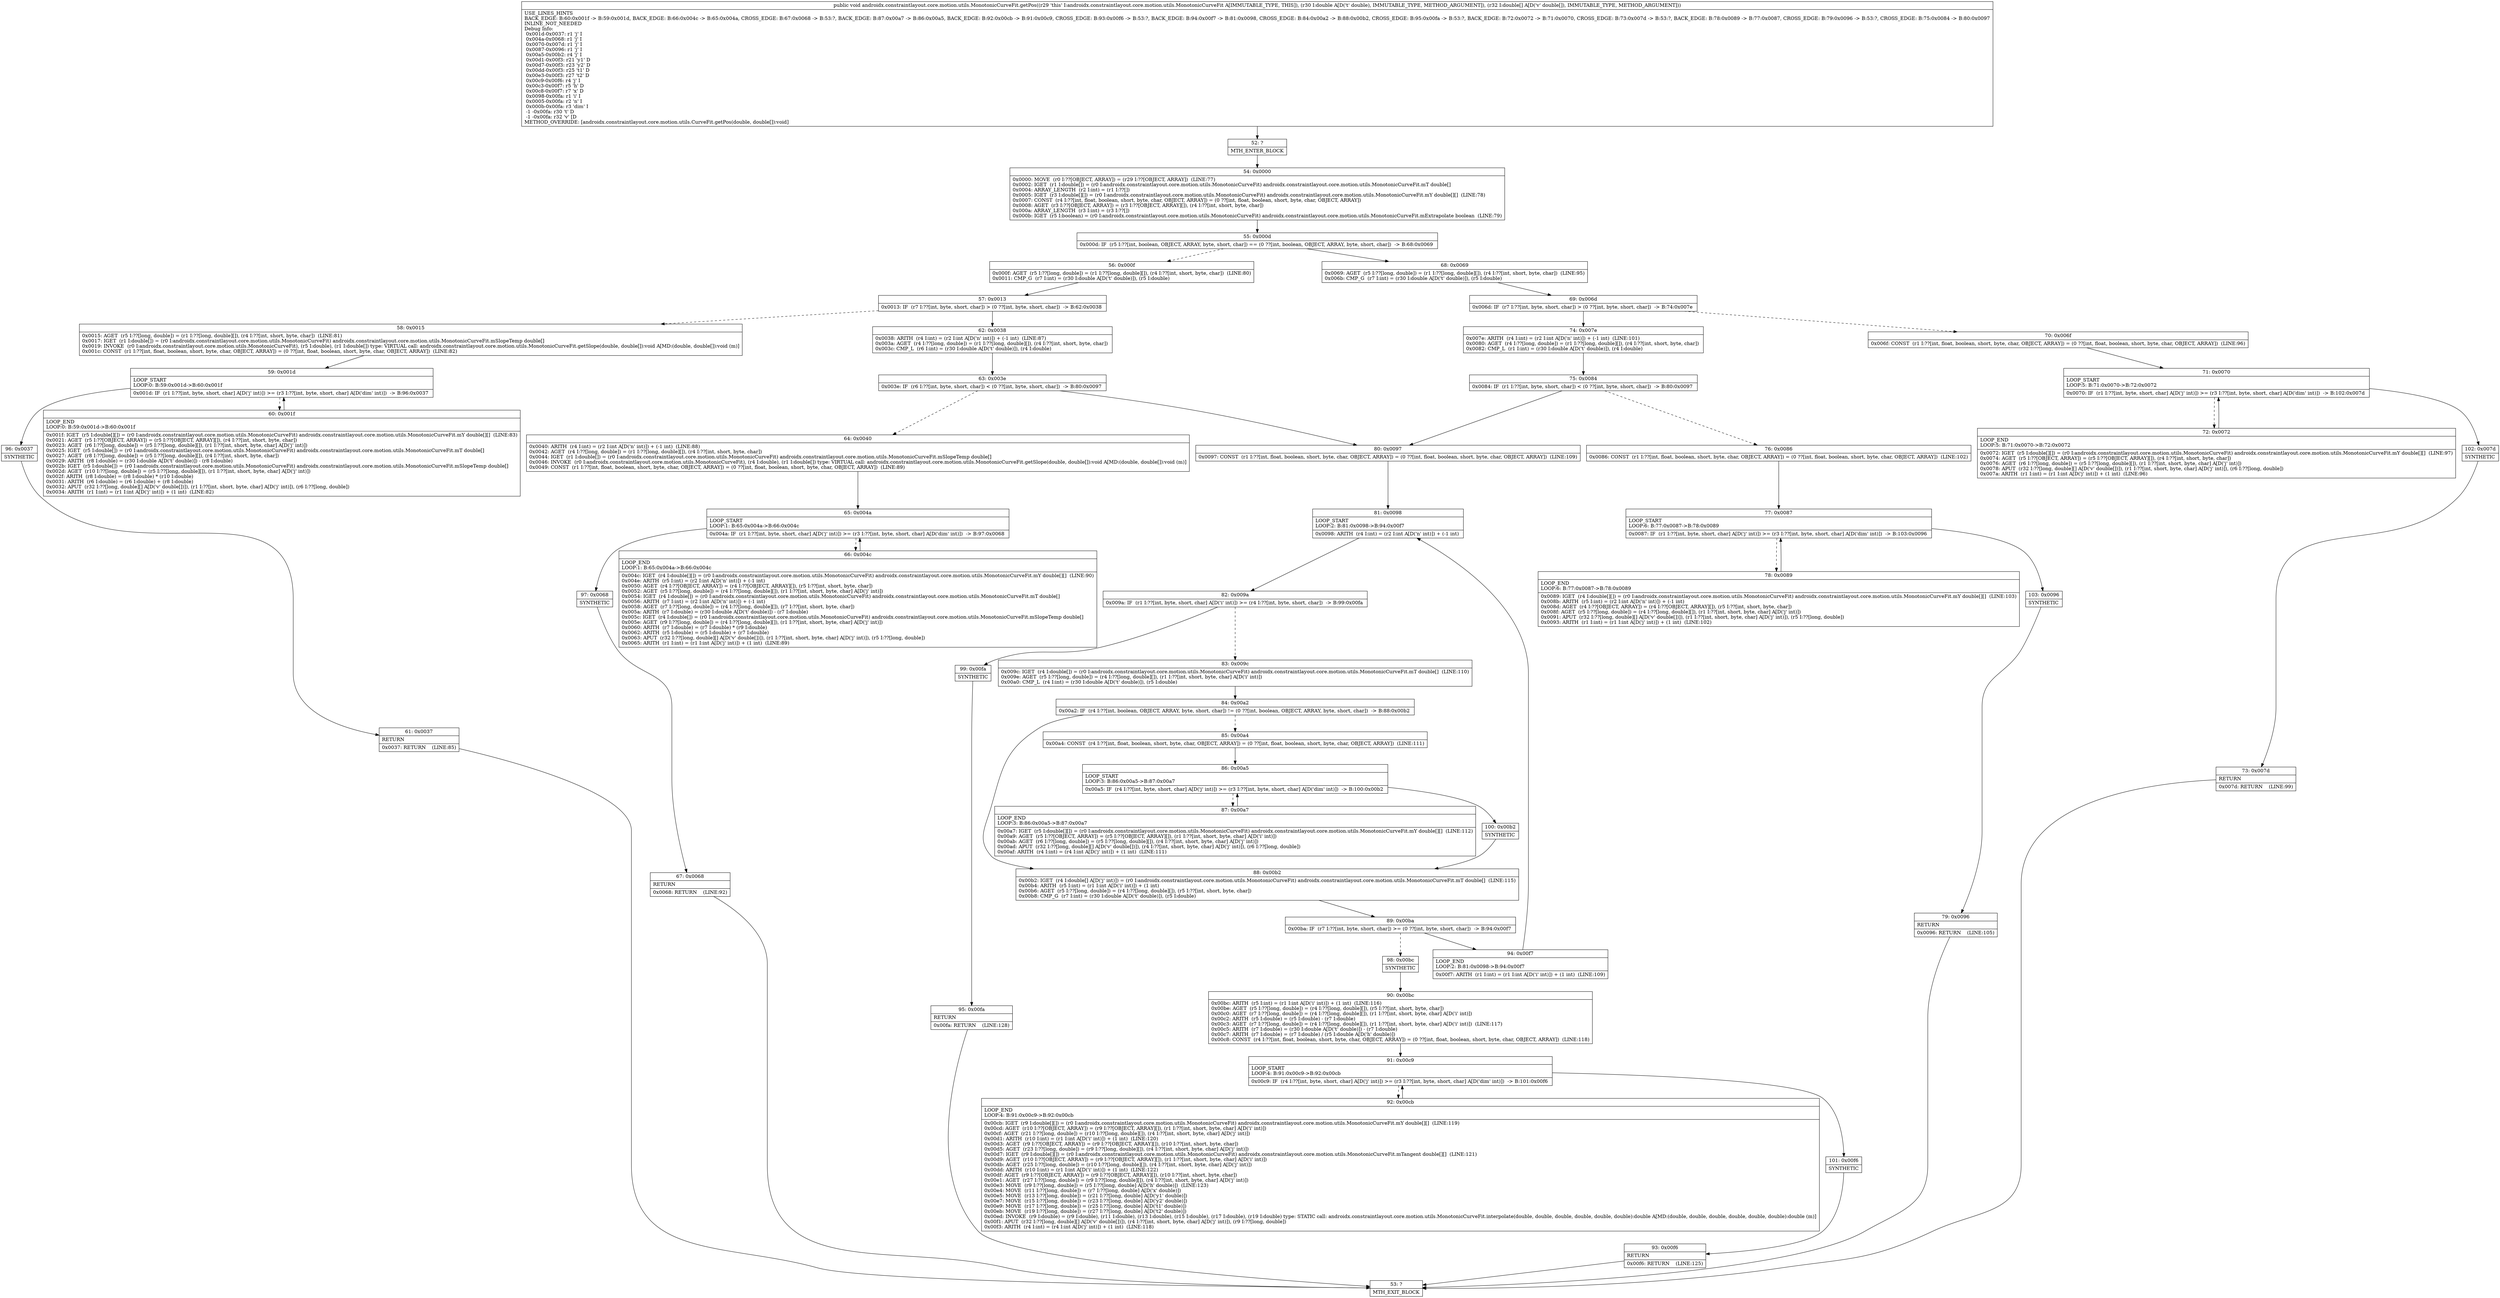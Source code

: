 digraph "CFG forandroidx.constraintlayout.core.motion.utils.MonotonicCurveFit.getPos(D[D)V" {
Node_52 [shape=record,label="{52\:\ ?|MTH_ENTER_BLOCK\l}"];
Node_54 [shape=record,label="{54\:\ 0x0000|0x0000: MOVE  (r0 I:??[OBJECT, ARRAY]) = (r29 I:??[OBJECT, ARRAY])  (LINE:77)\l0x0002: IGET  (r1 I:double[]) = (r0 I:androidx.constraintlayout.core.motion.utils.MonotonicCurveFit) androidx.constraintlayout.core.motion.utils.MonotonicCurveFit.mT double[] \l0x0004: ARRAY_LENGTH  (r2 I:int) = (r1 I:??[]) \l0x0005: IGET  (r3 I:double[][]) = (r0 I:androidx.constraintlayout.core.motion.utils.MonotonicCurveFit) androidx.constraintlayout.core.motion.utils.MonotonicCurveFit.mY double[][]  (LINE:78)\l0x0007: CONST  (r4 I:??[int, float, boolean, short, byte, char, OBJECT, ARRAY]) = (0 ??[int, float, boolean, short, byte, char, OBJECT, ARRAY]) \l0x0008: AGET  (r3 I:??[OBJECT, ARRAY]) = (r3 I:??[OBJECT, ARRAY][]), (r4 I:??[int, short, byte, char]) \l0x000a: ARRAY_LENGTH  (r3 I:int) = (r3 I:??[]) \l0x000b: IGET  (r5 I:boolean) = (r0 I:androidx.constraintlayout.core.motion.utils.MonotonicCurveFit) androidx.constraintlayout.core.motion.utils.MonotonicCurveFit.mExtrapolate boolean  (LINE:79)\l}"];
Node_55 [shape=record,label="{55\:\ 0x000d|0x000d: IF  (r5 I:??[int, boolean, OBJECT, ARRAY, byte, short, char]) == (0 ??[int, boolean, OBJECT, ARRAY, byte, short, char])  \-\> B:68:0x0069 \l}"];
Node_56 [shape=record,label="{56\:\ 0x000f|0x000f: AGET  (r5 I:??[long, double]) = (r1 I:??[long, double][]), (r4 I:??[int, short, byte, char])  (LINE:80)\l0x0011: CMP_G  (r7 I:int) = (r30 I:double A[D('t' double)]), (r5 I:double) \l}"];
Node_57 [shape=record,label="{57\:\ 0x0013|0x0013: IF  (r7 I:??[int, byte, short, char]) \> (0 ??[int, byte, short, char])  \-\> B:62:0x0038 \l}"];
Node_58 [shape=record,label="{58\:\ 0x0015|0x0015: AGET  (r5 I:??[long, double]) = (r1 I:??[long, double][]), (r4 I:??[int, short, byte, char])  (LINE:81)\l0x0017: IGET  (r1 I:double[]) = (r0 I:androidx.constraintlayout.core.motion.utils.MonotonicCurveFit) androidx.constraintlayout.core.motion.utils.MonotonicCurveFit.mSlopeTemp double[] \l0x0019: INVOKE  (r0 I:androidx.constraintlayout.core.motion.utils.MonotonicCurveFit), (r5 I:double), (r1 I:double[]) type: VIRTUAL call: androidx.constraintlayout.core.motion.utils.MonotonicCurveFit.getSlope(double, double[]):void A[MD:(double, double[]):void (m)]\l0x001c: CONST  (r1 I:??[int, float, boolean, short, byte, char, OBJECT, ARRAY]) = (0 ??[int, float, boolean, short, byte, char, OBJECT, ARRAY])  (LINE:82)\l}"];
Node_59 [shape=record,label="{59\:\ 0x001d|LOOP_START\lLOOP:0: B:59:0x001d\-\>B:60:0x001f\l|0x001d: IF  (r1 I:??[int, byte, short, char] A[D('j' int)]) \>= (r3 I:??[int, byte, short, char] A[D('dim' int)])  \-\> B:96:0x0037 \l}"];
Node_60 [shape=record,label="{60\:\ 0x001f|LOOP_END\lLOOP:0: B:59:0x001d\-\>B:60:0x001f\l|0x001f: IGET  (r5 I:double[][]) = (r0 I:androidx.constraintlayout.core.motion.utils.MonotonicCurveFit) androidx.constraintlayout.core.motion.utils.MonotonicCurveFit.mY double[][]  (LINE:83)\l0x0021: AGET  (r5 I:??[OBJECT, ARRAY]) = (r5 I:??[OBJECT, ARRAY][]), (r4 I:??[int, short, byte, char]) \l0x0023: AGET  (r6 I:??[long, double]) = (r5 I:??[long, double][]), (r1 I:??[int, short, byte, char] A[D('j' int)]) \l0x0025: IGET  (r5 I:double[]) = (r0 I:androidx.constraintlayout.core.motion.utils.MonotonicCurveFit) androidx.constraintlayout.core.motion.utils.MonotonicCurveFit.mT double[] \l0x0027: AGET  (r8 I:??[long, double]) = (r5 I:??[long, double][]), (r4 I:??[int, short, byte, char]) \l0x0029: ARITH  (r8 I:double) = (r30 I:double A[D('t' double)]) \- (r8 I:double) \l0x002b: IGET  (r5 I:double[]) = (r0 I:androidx.constraintlayout.core.motion.utils.MonotonicCurveFit) androidx.constraintlayout.core.motion.utils.MonotonicCurveFit.mSlopeTemp double[] \l0x002d: AGET  (r10 I:??[long, double]) = (r5 I:??[long, double][]), (r1 I:??[int, short, byte, char] A[D('j' int)]) \l0x002f: ARITH  (r8 I:double) = (r8 I:double) * (r10 I:double) \l0x0031: ARITH  (r6 I:double) = (r6 I:double) + (r8 I:double) \l0x0032: APUT  (r32 I:??[long, double][] A[D('v' double[])]), (r1 I:??[int, short, byte, char] A[D('j' int)]), (r6 I:??[long, double]) \l0x0034: ARITH  (r1 I:int) = (r1 I:int A[D('j' int)]) + (1 int)  (LINE:82)\l}"];
Node_96 [shape=record,label="{96\:\ 0x0037|SYNTHETIC\l}"];
Node_61 [shape=record,label="{61\:\ 0x0037|RETURN\l|0x0037: RETURN    (LINE:85)\l}"];
Node_53 [shape=record,label="{53\:\ ?|MTH_EXIT_BLOCK\l}"];
Node_62 [shape=record,label="{62\:\ 0x0038|0x0038: ARITH  (r4 I:int) = (r2 I:int A[D('n' int)]) + (\-1 int)  (LINE:87)\l0x003a: AGET  (r4 I:??[long, double]) = (r1 I:??[long, double][]), (r4 I:??[int, short, byte, char]) \l0x003c: CMP_L  (r6 I:int) = (r30 I:double A[D('t' double)]), (r4 I:double) \l}"];
Node_63 [shape=record,label="{63\:\ 0x003e|0x003e: IF  (r6 I:??[int, byte, short, char]) \< (0 ??[int, byte, short, char])  \-\> B:80:0x0097 \l}"];
Node_64 [shape=record,label="{64\:\ 0x0040|0x0040: ARITH  (r4 I:int) = (r2 I:int A[D('n' int)]) + (\-1 int)  (LINE:88)\l0x0042: AGET  (r4 I:??[long, double]) = (r1 I:??[long, double][]), (r4 I:??[int, short, byte, char]) \l0x0044: IGET  (r1 I:double[]) = (r0 I:androidx.constraintlayout.core.motion.utils.MonotonicCurveFit) androidx.constraintlayout.core.motion.utils.MonotonicCurveFit.mSlopeTemp double[] \l0x0046: INVOKE  (r0 I:androidx.constraintlayout.core.motion.utils.MonotonicCurveFit), (r4 I:double), (r1 I:double[]) type: VIRTUAL call: androidx.constraintlayout.core.motion.utils.MonotonicCurveFit.getSlope(double, double[]):void A[MD:(double, double[]):void (m)]\l0x0049: CONST  (r1 I:??[int, float, boolean, short, byte, char, OBJECT, ARRAY]) = (0 ??[int, float, boolean, short, byte, char, OBJECT, ARRAY])  (LINE:89)\l}"];
Node_65 [shape=record,label="{65\:\ 0x004a|LOOP_START\lLOOP:1: B:65:0x004a\-\>B:66:0x004c\l|0x004a: IF  (r1 I:??[int, byte, short, char] A[D('j' int)]) \>= (r3 I:??[int, byte, short, char] A[D('dim' int)])  \-\> B:97:0x0068 \l}"];
Node_66 [shape=record,label="{66\:\ 0x004c|LOOP_END\lLOOP:1: B:65:0x004a\-\>B:66:0x004c\l|0x004c: IGET  (r4 I:double[][]) = (r0 I:androidx.constraintlayout.core.motion.utils.MonotonicCurveFit) androidx.constraintlayout.core.motion.utils.MonotonicCurveFit.mY double[][]  (LINE:90)\l0x004e: ARITH  (r5 I:int) = (r2 I:int A[D('n' int)]) + (\-1 int) \l0x0050: AGET  (r4 I:??[OBJECT, ARRAY]) = (r4 I:??[OBJECT, ARRAY][]), (r5 I:??[int, short, byte, char]) \l0x0052: AGET  (r5 I:??[long, double]) = (r4 I:??[long, double][]), (r1 I:??[int, short, byte, char] A[D('j' int)]) \l0x0054: IGET  (r4 I:double[]) = (r0 I:androidx.constraintlayout.core.motion.utils.MonotonicCurveFit) androidx.constraintlayout.core.motion.utils.MonotonicCurveFit.mT double[] \l0x0056: ARITH  (r7 I:int) = (r2 I:int A[D('n' int)]) + (\-1 int) \l0x0058: AGET  (r7 I:??[long, double]) = (r4 I:??[long, double][]), (r7 I:??[int, short, byte, char]) \l0x005a: ARITH  (r7 I:double) = (r30 I:double A[D('t' double)]) \- (r7 I:double) \l0x005c: IGET  (r4 I:double[]) = (r0 I:androidx.constraintlayout.core.motion.utils.MonotonicCurveFit) androidx.constraintlayout.core.motion.utils.MonotonicCurveFit.mSlopeTemp double[] \l0x005e: AGET  (r9 I:??[long, double]) = (r4 I:??[long, double][]), (r1 I:??[int, short, byte, char] A[D('j' int)]) \l0x0060: ARITH  (r7 I:double) = (r7 I:double) * (r9 I:double) \l0x0062: ARITH  (r5 I:double) = (r5 I:double) + (r7 I:double) \l0x0063: APUT  (r32 I:??[long, double][] A[D('v' double[])]), (r1 I:??[int, short, byte, char] A[D('j' int)]), (r5 I:??[long, double]) \l0x0065: ARITH  (r1 I:int) = (r1 I:int A[D('j' int)]) + (1 int)  (LINE:89)\l}"];
Node_97 [shape=record,label="{97\:\ 0x0068|SYNTHETIC\l}"];
Node_67 [shape=record,label="{67\:\ 0x0068|RETURN\l|0x0068: RETURN    (LINE:92)\l}"];
Node_80 [shape=record,label="{80\:\ 0x0097|0x0097: CONST  (r1 I:??[int, float, boolean, short, byte, char, OBJECT, ARRAY]) = (0 ??[int, float, boolean, short, byte, char, OBJECT, ARRAY])  (LINE:109)\l}"];
Node_81 [shape=record,label="{81\:\ 0x0098|LOOP_START\lLOOP:2: B:81:0x0098\-\>B:94:0x00f7\l|0x0098: ARITH  (r4 I:int) = (r2 I:int A[D('n' int)]) + (\-1 int) \l}"];
Node_82 [shape=record,label="{82\:\ 0x009a|0x009a: IF  (r1 I:??[int, byte, short, char] A[D('i' int)]) \>= (r4 I:??[int, byte, short, char])  \-\> B:99:0x00fa \l}"];
Node_83 [shape=record,label="{83\:\ 0x009c|0x009c: IGET  (r4 I:double[]) = (r0 I:androidx.constraintlayout.core.motion.utils.MonotonicCurveFit) androidx.constraintlayout.core.motion.utils.MonotonicCurveFit.mT double[]  (LINE:110)\l0x009e: AGET  (r5 I:??[long, double]) = (r4 I:??[long, double][]), (r1 I:??[int, short, byte, char] A[D('i' int)]) \l0x00a0: CMP_L  (r4 I:int) = (r30 I:double A[D('t' double)]), (r5 I:double) \l}"];
Node_84 [shape=record,label="{84\:\ 0x00a2|0x00a2: IF  (r4 I:??[int, boolean, OBJECT, ARRAY, byte, short, char]) != (0 ??[int, boolean, OBJECT, ARRAY, byte, short, char])  \-\> B:88:0x00b2 \l}"];
Node_85 [shape=record,label="{85\:\ 0x00a4|0x00a4: CONST  (r4 I:??[int, float, boolean, short, byte, char, OBJECT, ARRAY]) = (0 ??[int, float, boolean, short, byte, char, OBJECT, ARRAY])  (LINE:111)\l}"];
Node_86 [shape=record,label="{86\:\ 0x00a5|LOOP_START\lLOOP:3: B:86:0x00a5\-\>B:87:0x00a7\l|0x00a5: IF  (r4 I:??[int, byte, short, char] A[D('j' int)]) \>= (r3 I:??[int, byte, short, char] A[D('dim' int)])  \-\> B:100:0x00b2 \l}"];
Node_87 [shape=record,label="{87\:\ 0x00a7|LOOP_END\lLOOP:3: B:86:0x00a5\-\>B:87:0x00a7\l|0x00a7: IGET  (r5 I:double[][]) = (r0 I:androidx.constraintlayout.core.motion.utils.MonotonicCurveFit) androidx.constraintlayout.core.motion.utils.MonotonicCurveFit.mY double[][]  (LINE:112)\l0x00a9: AGET  (r5 I:??[OBJECT, ARRAY]) = (r5 I:??[OBJECT, ARRAY][]), (r1 I:??[int, short, byte, char] A[D('i' int)]) \l0x00ab: AGET  (r6 I:??[long, double]) = (r5 I:??[long, double][]), (r4 I:??[int, short, byte, char] A[D('j' int)]) \l0x00ad: APUT  (r32 I:??[long, double][] A[D('v' double[])]), (r4 I:??[int, short, byte, char] A[D('j' int)]), (r6 I:??[long, double]) \l0x00af: ARITH  (r4 I:int) = (r4 I:int A[D('j' int)]) + (1 int)  (LINE:111)\l}"];
Node_100 [shape=record,label="{100\:\ 0x00b2|SYNTHETIC\l}"];
Node_88 [shape=record,label="{88\:\ 0x00b2|0x00b2: IGET  (r4 I:double[] A[D('j' int)]) = (r0 I:androidx.constraintlayout.core.motion.utils.MonotonicCurveFit) androidx.constraintlayout.core.motion.utils.MonotonicCurveFit.mT double[]  (LINE:115)\l0x00b4: ARITH  (r5 I:int) = (r1 I:int A[D('i' int)]) + (1 int) \l0x00b6: AGET  (r5 I:??[long, double]) = (r4 I:??[long, double][]), (r5 I:??[int, short, byte, char]) \l0x00b8: CMP_G  (r7 I:int) = (r30 I:double A[D('t' double)]), (r5 I:double) \l}"];
Node_89 [shape=record,label="{89\:\ 0x00ba|0x00ba: IF  (r7 I:??[int, byte, short, char]) \>= (0 ??[int, byte, short, char])  \-\> B:94:0x00f7 \l}"];
Node_94 [shape=record,label="{94\:\ 0x00f7|LOOP_END\lLOOP:2: B:81:0x0098\-\>B:94:0x00f7\l|0x00f7: ARITH  (r1 I:int) = (r1 I:int A[D('i' int)]) + (1 int)  (LINE:109)\l}"];
Node_98 [shape=record,label="{98\:\ 0x00bc|SYNTHETIC\l}"];
Node_90 [shape=record,label="{90\:\ 0x00bc|0x00bc: ARITH  (r5 I:int) = (r1 I:int A[D('i' int)]) + (1 int)  (LINE:116)\l0x00be: AGET  (r5 I:??[long, double]) = (r4 I:??[long, double][]), (r5 I:??[int, short, byte, char]) \l0x00c0: AGET  (r7 I:??[long, double]) = (r4 I:??[long, double][]), (r1 I:??[int, short, byte, char] A[D('i' int)]) \l0x00c2: ARITH  (r5 I:double) = (r5 I:double) \- (r7 I:double) \l0x00c3: AGET  (r7 I:??[long, double]) = (r4 I:??[long, double][]), (r1 I:??[int, short, byte, char] A[D('i' int)])  (LINE:117)\l0x00c5: ARITH  (r7 I:double) = (r30 I:double A[D('t' double)]) \- (r7 I:double) \l0x00c7: ARITH  (r7 I:double) = (r7 I:double) \/ (r5 I:double A[D('h' double)]) \l0x00c8: CONST  (r4 I:??[int, float, boolean, short, byte, char, OBJECT, ARRAY]) = (0 ??[int, float, boolean, short, byte, char, OBJECT, ARRAY])  (LINE:118)\l}"];
Node_91 [shape=record,label="{91\:\ 0x00c9|LOOP_START\lLOOP:4: B:91:0x00c9\-\>B:92:0x00cb\l|0x00c9: IF  (r4 I:??[int, byte, short, char] A[D('j' int)]) \>= (r3 I:??[int, byte, short, char] A[D('dim' int)])  \-\> B:101:0x00f6 \l}"];
Node_92 [shape=record,label="{92\:\ 0x00cb|LOOP_END\lLOOP:4: B:91:0x00c9\-\>B:92:0x00cb\l|0x00cb: IGET  (r9 I:double[][]) = (r0 I:androidx.constraintlayout.core.motion.utils.MonotonicCurveFit) androidx.constraintlayout.core.motion.utils.MonotonicCurveFit.mY double[][]  (LINE:119)\l0x00cd: AGET  (r10 I:??[OBJECT, ARRAY]) = (r9 I:??[OBJECT, ARRAY][]), (r1 I:??[int, short, byte, char] A[D('i' int)]) \l0x00cf: AGET  (r21 I:??[long, double]) = (r10 I:??[long, double][]), (r4 I:??[int, short, byte, char] A[D('j' int)]) \l0x00d1: ARITH  (r10 I:int) = (r1 I:int A[D('i' int)]) + (1 int)  (LINE:120)\l0x00d3: AGET  (r9 I:??[OBJECT, ARRAY]) = (r9 I:??[OBJECT, ARRAY][]), (r10 I:??[int, short, byte, char]) \l0x00d5: AGET  (r23 I:??[long, double]) = (r9 I:??[long, double][]), (r4 I:??[int, short, byte, char] A[D('j' int)]) \l0x00d7: IGET  (r9 I:double[][]) = (r0 I:androidx.constraintlayout.core.motion.utils.MonotonicCurveFit) androidx.constraintlayout.core.motion.utils.MonotonicCurveFit.mTangent double[][]  (LINE:121)\l0x00d9: AGET  (r10 I:??[OBJECT, ARRAY]) = (r9 I:??[OBJECT, ARRAY][]), (r1 I:??[int, short, byte, char] A[D('i' int)]) \l0x00db: AGET  (r25 I:??[long, double]) = (r10 I:??[long, double][]), (r4 I:??[int, short, byte, char] A[D('j' int)]) \l0x00dd: ARITH  (r10 I:int) = (r1 I:int A[D('i' int)]) + (1 int)  (LINE:122)\l0x00df: AGET  (r9 I:??[OBJECT, ARRAY]) = (r9 I:??[OBJECT, ARRAY][]), (r10 I:??[int, short, byte, char]) \l0x00e1: AGET  (r27 I:??[long, double]) = (r9 I:??[long, double][]), (r4 I:??[int, short, byte, char] A[D('j' int)]) \l0x00e3: MOVE  (r9 I:??[long, double]) = (r5 I:??[long, double] A[D('h' double)])  (LINE:123)\l0x00e4: MOVE  (r11 I:??[long, double]) = (r7 I:??[long, double] A[D('x' double)]) \l0x00e5: MOVE  (r13 I:??[long, double]) = (r21 I:??[long, double] A[D('y1' double)]) \l0x00e7: MOVE  (r15 I:??[long, double]) = (r23 I:??[long, double] A[D('y2' double)]) \l0x00e9: MOVE  (r17 I:??[long, double]) = (r25 I:??[long, double] A[D('t1' double)]) \l0x00eb: MOVE  (r19 I:??[long, double]) = (r27 I:??[long, double] A[D('t2' double)]) \l0x00ed: INVOKE  (r9 I:double) = (r9 I:double), (r11 I:double), (r13 I:double), (r15 I:double), (r17 I:double), (r19 I:double) type: STATIC call: androidx.constraintlayout.core.motion.utils.MonotonicCurveFit.interpolate(double, double, double, double, double, double):double A[MD:(double, double, double, double, double, double):double (m)]\l0x00f1: APUT  (r32 I:??[long, double][] A[D('v' double[])]), (r4 I:??[int, short, byte, char] A[D('j' int)]), (r9 I:??[long, double]) \l0x00f3: ARITH  (r4 I:int) = (r4 I:int A[D('j' int)]) + (1 int)  (LINE:118)\l}"];
Node_101 [shape=record,label="{101\:\ 0x00f6|SYNTHETIC\l}"];
Node_93 [shape=record,label="{93\:\ 0x00f6|RETURN\l|0x00f6: RETURN    (LINE:125)\l}"];
Node_99 [shape=record,label="{99\:\ 0x00fa|SYNTHETIC\l}"];
Node_95 [shape=record,label="{95\:\ 0x00fa|RETURN\l|0x00fa: RETURN    (LINE:128)\l}"];
Node_68 [shape=record,label="{68\:\ 0x0069|0x0069: AGET  (r5 I:??[long, double]) = (r1 I:??[long, double][]), (r4 I:??[int, short, byte, char])  (LINE:95)\l0x006b: CMP_G  (r7 I:int) = (r30 I:double A[D('t' double)]), (r5 I:double) \l}"];
Node_69 [shape=record,label="{69\:\ 0x006d|0x006d: IF  (r7 I:??[int, byte, short, char]) \> (0 ??[int, byte, short, char])  \-\> B:74:0x007e \l}"];
Node_70 [shape=record,label="{70\:\ 0x006f|0x006f: CONST  (r1 I:??[int, float, boolean, short, byte, char, OBJECT, ARRAY]) = (0 ??[int, float, boolean, short, byte, char, OBJECT, ARRAY])  (LINE:96)\l}"];
Node_71 [shape=record,label="{71\:\ 0x0070|LOOP_START\lLOOP:5: B:71:0x0070\-\>B:72:0x0072\l|0x0070: IF  (r1 I:??[int, byte, short, char] A[D('j' int)]) \>= (r3 I:??[int, byte, short, char] A[D('dim' int)])  \-\> B:102:0x007d \l}"];
Node_72 [shape=record,label="{72\:\ 0x0072|LOOP_END\lLOOP:5: B:71:0x0070\-\>B:72:0x0072\l|0x0072: IGET  (r5 I:double[][]) = (r0 I:androidx.constraintlayout.core.motion.utils.MonotonicCurveFit) androidx.constraintlayout.core.motion.utils.MonotonicCurveFit.mY double[][]  (LINE:97)\l0x0074: AGET  (r5 I:??[OBJECT, ARRAY]) = (r5 I:??[OBJECT, ARRAY][]), (r4 I:??[int, short, byte, char]) \l0x0076: AGET  (r6 I:??[long, double]) = (r5 I:??[long, double][]), (r1 I:??[int, short, byte, char] A[D('j' int)]) \l0x0078: APUT  (r32 I:??[long, double][] A[D('v' double[])]), (r1 I:??[int, short, byte, char] A[D('j' int)]), (r6 I:??[long, double]) \l0x007a: ARITH  (r1 I:int) = (r1 I:int A[D('j' int)]) + (1 int)  (LINE:96)\l}"];
Node_102 [shape=record,label="{102\:\ 0x007d|SYNTHETIC\l}"];
Node_73 [shape=record,label="{73\:\ 0x007d|RETURN\l|0x007d: RETURN    (LINE:99)\l}"];
Node_74 [shape=record,label="{74\:\ 0x007e|0x007e: ARITH  (r4 I:int) = (r2 I:int A[D('n' int)]) + (\-1 int)  (LINE:101)\l0x0080: AGET  (r4 I:??[long, double]) = (r1 I:??[long, double][]), (r4 I:??[int, short, byte, char]) \l0x0082: CMP_L  (r1 I:int) = (r30 I:double A[D('t' double)]), (r4 I:double) \l}"];
Node_75 [shape=record,label="{75\:\ 0x0084|0x0084: IF  (r1 I:??[int, byte, short, char]) \< (0 ??[int, byte, short, char])  \-\> B:80:0x0097 \l}"];
Node_76 [shape=record,label="{76\:\ 0x0086|0x0086: CONST  (r1 I:??[int, float, boolean, short, byte, char, OBJECT, ARRAY]) = (0 ??[int, float, boolean, short, byte, char, OBJECT, ARRAY])  (LINE:102)\l}"];
Node_77 [shape=record,label="{77\:\ 0x0087|LOOP_START\lLOOP:6: B:77:0x0087\-\>B:78:0x0089\l|0x0087: IF  (r1 I:??[int, byte, short, char] A[D('j' int)]) \>= (r3 I:??[int, byte, short, char] A[D('dim' int)])  \-\> B:103:0x0096 \l}"];
Node_78 [shape=record,label="{78\:\ 0x0089|LOOP_END\lLOOP:6: B:77:0x0087\-\>B:78:0x0089\l|0x0089: IGET  (r4 I:double[][]) = (r0 I:androidx.constraintlayout.core.motion.utils.MonotonicCurveFit) androidx.constraintlayout.core.motion.utils.MonotonicCurveFit.mY double[][]  (LINE:103)\l0x008b: ARITH  (r5 I:int) = (r2 I:int A[D('n' int)]) + (\-1 int) \l0x008d: AGET  (r4 I:??[OBJECT, ARRAY]) = (r4 I:??[OBJECT, ARRAY][]), (r5 I:??[int, short, byte, char]) \l0x008f: AGET  (r5 I:??[long, double]) = (r4 I:??[long, double][]), (r1 I:??[int, short, byte, char] A[D('j' int)]) \l0x0091: APUT  (r32 I:??[long, double][] A[D('v' double[])]), (r1 I:??[int, short, byte, char] A[D('j' int)]), (r5 I:??[long, double]) \l0x0093: ARITH  (r1 I:int) = (r1 I:int A[D('j' int)]) + (1 int)  (LINE:102)\l}"];
Node_103 [shape=record,label="{103\:\ 0x0096|SYNTHETIC\l}"];
Node_79 [shape=record,label="{79\:\ 0x0096|RETURN\l|0x0096: RETURN    (LINE:105)\l}"];
MethodNode[shape=record,label="{public void androidx.constraintlayout.core.motion.utils.MonotonicCurveFit.getPos((r29 'this' I:androidx.constraintlayout.core.motion.utils.MonotonicCurveFit A[IMMUTABLE_TYPE, THIS]), (r30 I:double A[D('t' double), IMMUTABLE_TYPE, METHOD_ARGUMENT]), (r32 I:double[] A[D('v' double[]), IMMUTABLE_TYPE, METHOD_ARGUMENT]))  | USE_LINES_HINTS\lBACK_EDGE: B:60:0x001f \-\> B:59:0x001d, BACK_EDGE: B:66:0x004c \-\> B:65:0x004a, CROSS_EDGE: B:67:0x0068 \-\> B:53:?, BACK_EDGE: B:87:0x00a7 \-\> B:86:0x00a5, BACK_EDGE: B:92:0x00cb \-\> B:91:0x00c9, CROSS_EDGE: B:93:0x00f6 \-\> B:53:?, BACK_EDGE: B:94:0x00f7 \-\> B:81:0x0098, CROSS_EDGE: B:84:0x00a2 \-\> B:88:0x00b2, CROSS_EDGE: B:95:0x00fa \-\> B:53:?, BACK_EDGE: B:72:0x0072 \-\> B:71:0x0070, CROSS_EDGE: B:73:0x007d \-\> B:53:?, BACK_EDGE: B:78:0x0089 \-\> B:77:0x0087, CROSS_EDGE: B:79:0x0096 \-\> B:53:?, CROSS_EDGE: B:75:0x0084 \-\> B:80:0x0097\lINLINE_NOT_NEEDED\lDebug Info:\l  0x001d\-0x0037: r1 'j' I\l  0x004a\-0x0068: r1 'j' I\l  0x0070\-0x007d: r1 'j' I\l  0x0087\-0x0096: r1 'j' I\l  0x00a5\-0x00b2: r4 'j' I\l  0x00d1\-0x00f3: r21 'y1' D\l  0x00d7\-0x00f3: r23 'y2' D\l  0x00dd\-0x00f3: r25 't1' D\l  0x00e3\-0x00f3: r27 't2' D\l  0x00c9\-0x00f6: r4 'j' I\l  0x00c3\-0x00f7: r5 'h' D\l  0x00c8\-0x00f7: r7 'x' D\l  0x0098\-0x00fa: r1 'i' I\l  0x0005\-0x00fa: r2 'n' I\l  0x000b\-0x00fa: r3 'dim' I\l  \-1 \-0x00fa: r30 't' D\l  \-1 \-0x00fa: r32 'v' [D\lMETHOD_OVERRIDE: [androidx.constraintlayout.core.motion.utils.CurveFit.getPos(double, double[]):void]\l}"];
MethodNode -> Node_52;Node_52 -> Node_54;
Node_54 -> Node_55;
Node_55 -> Node_56[style=dashed];
Node_55 -> Node_68;
Node_56 -> Node_57;
Node_57 -> Node_58[style=dashed];
Node_57 -> Node_62;
Node_58 -> Node_59;
Node_59 -> Node_60[style=dashed];
Node_59 -> Node_96;
Node_60 -> Node_59;
Node_96 -> Node_61;
Node_61 -> Node_53;
Node_62 -> Node_63;
Node_63 -> Node_64[style=dashed];
Node_63 -> Node_80;
Node_64 -> Node_65;
Node_65 -> Node_66[style=dashed];
Node_65 -> Node_97;
Node_66 -> Node_65;
Node_97 -> Node_67;
Node_67 -> Node_53;
Node_80 -> Node_81;
Node_81 -> Node_82;
Node_82 -> Node_83[style=dashed];
Node_82 -> Node_99;
Node_83 -> Node_84;
Node_84 -> Node_85[style=dashed];
Node_84 -> Node_88;
Node_85 -> Node_86;
Node_86 -> Node_87[style=dashed];
Node_86 -> Node_100;
Node_87 -> Node_86;
Node_100 -> Node_88;
Node_88 -> Node_89;
Node_89 -> Node_94;
Node_89 -> Node_98[style=dashed];
Node_94 -> Node_81;
Node_98 -> Node_90;
Node_90 -> Node_91;
Node_91 -> Node_92[style=dashed];
Node_91 -> Node_101;
Node_92 -> Node_91;
Node_101 -> Node_93;
Node_93 -> Node_53;
Node_99 -> Node_95;
Node_95 -> Node_53;
Node_68 -> Node_69;
Node_69 -> Node_70[style=dashed];
Node_69 -> Node_74;
Node_70 -> Node_71;
Node_71 -> Node_72[style=dashed];
Node_71 -> Node_102;
Node_72 -> Node_71;
Node_102 -> Node_73;
Node_73 -> Node_53;
Node_74 -> Node_75;
Node_75 -> Node_76[style=dashed];
Node_75 -> Node_80;
Node_76 -> Node_77;
Node_77 -> Node_78[style=dashed];
Node_77 -> Node_103;
Node_78 -> Node_77;
Node_103 -> Node_79;
Node_79 -> Node_53;
}


